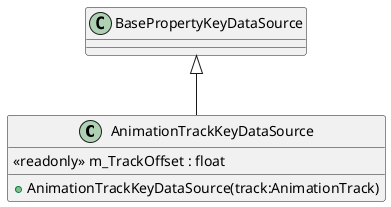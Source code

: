 @startuml
class AnimationTrackKeyDataSource {
    <<readonly>> m_TrackOffset : float
    + AnimationTrackKeyDataSource(track:AnimationTrack)
}
BasePropertyKeyDataSource <|-- AnimationTrackKeyDataSource
@enduml
